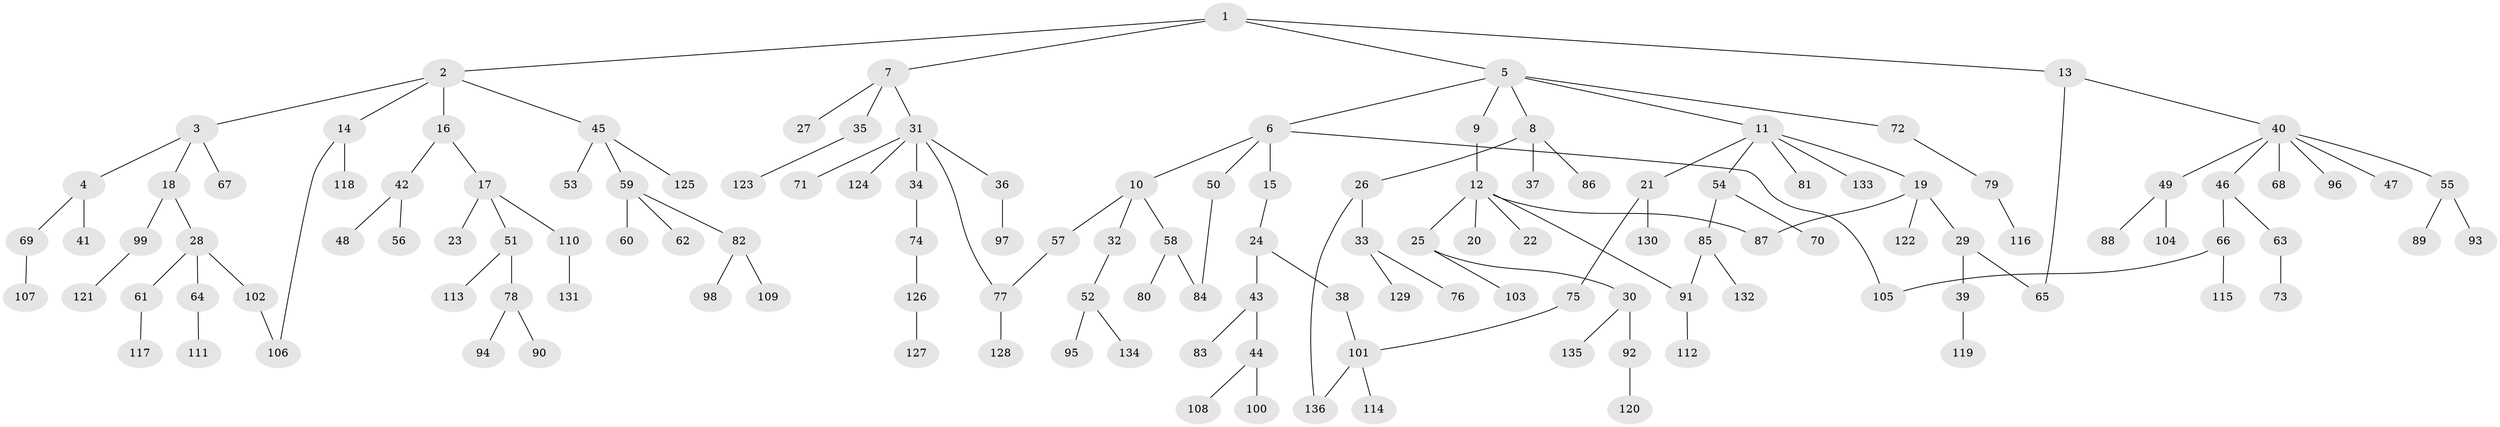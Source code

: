 // coarse degree distribution, {5: 0.05154639175257732, 3: 0.08247422680412371, 9: 0.010309278350515464, 8: 0.010309278350515464, 6: 0.020618556701030927, 4: 0.09278350515463918, 2: 0.25773195876288657, 1: 0.4742268041237113}
// Generated by graph-tools (version 1.1) at 2025/41/03/06/25 10:41:27]
// undirected, 136 vertices, 144 edges
graph export_dot {
graph [start="1"]
  node [color=gray90,style=filled];
  1;
  2;
  3;
  4;
  5;
  6;
  7;
  8;
  9;
  10;
  11;
  12;
  13;
  14;
  15;
  16;
  17;
  18;
  19;
  20;
  21;
  22;
  23;
  24;
  25;
  26;
  27;
  28;
  29;
  30;
  31;
  32;
  33;
  34;
  35;
  36;
  37;
  38;
  39;
  40;
  41;
  42;
  43;
  44;
  45;
  46;
  47;
  48;
  49;
  50;
  51;
  52;
  53;
  54;
  55;
  56;
  57;
  58;
  59;
  60;
  61;
  62;
  63;
  64;
  65;
  66;
  67;
  68;
  69;
  70;
  71;
  72;
  73;
  74;
  75;
  76;
  77;
  78;
  79;
  80;
  81;
  82;
  83;
  84;
  85;
  86;
  87;
  88;
  89;
  90;
  91;
  92;
  93;
  94;
  95;
  96;
  97;
  98;
  99;
  100;
  101;
  102;
  103;
  104;
  105;
  106;
  107;
  108;
  109;
  110;
  111;
  112;
  113;
  114;
  115;
  116;
  117;
  118;
  119;
  120;
  121;
  122;
  123;
  124;
  125;
  126;
  127;
  128;
  129;
  130;
  131;
  132;
  133;
  134;
  135;
  136;
  1 -- 2;
  1 -- 5;
  1 -- 7;
  1 -- 13;
  2 -- 3;
  2 -- 14;
  2 -- 16;
  2 -- 45;
  3 -- 4;
  3 -- 18;
  3 -- 67;
  4 -- 41;
  4 -- 69;
  5 -- 6;
  5 -- 8;
  5 -- 9;
  5 -- 11;
  5 -- 72;
  6 -- 10;
  6 -- 15;
  6 -- 50;
  6 -- 105;
  7 -- 27;
  7 -- 31;
  7 -- 35;
  8 -- 26;
  8 -- 37;
  8 -- 86;
  9 -- 12;
  10 -- 32;
  10 -- 57;
  10 -- 58;
  11 -- 19;
  11 -- 21;
  11 -- 54;
  11 -- 81;
  11 -- 133;
  12 -- 20;
  12 -- 22;
  12 -- 25;
  12 -- 91;
  12 -- 87;
  13 -- 40;
  13 -- 65;
  14 -- 118;
  14 -- 106;
  15 -- 24;
  16 -- 17;
  16 -- 42;
  17 -- 23;
  17 -- 51;
  17 -- 110;
  18 -- 28;
  18 -- 99;
  19 -- 29;
  19 -- 87;
  19 -- 122;
  21 -- 75;
  21 -- 130;
  24 -- 38;
  24 -- 43;
  25 -- 30;
  25 -- 103;
  26 -- 33;
  26 -- 136;
  28 -- 61;
  28 -- 64;
  28 -- 102;
  29 -- 39;
  29 -- 65;
  30 -- 92;
  30 -- 135;
  31 -- 34;
  31 -- 36;
  31 -- 71;
  31 -- 77;
  31 -- 124;
  32 -- 52;
  33 -- 76;
  33 -- 129;
  34 -- 74;
  35 -- 123;
  36 -- 97;
  38 -- 101;
  39 -- 119;
  40 -- 46;
  40 -- 47;
  40 -- 49;
  40 -- 55;
  40 -- 68;
  40 -- 96;
  42 -- 48;
  42 -- 56;
  43 -- 44;
  43 -- 83;
  44 -- 100;
  44 -- 108;
  45 -- 53;
  45 -- 59;
  45 -- 125;
  46 -- 63;
  46 -- 66;
  49 -- 88;
  49 -- 104;
  50 -- 84;
  51 -- 78;
  51 -- 113;
  52 -- 95;
  52 -- 134;
  54 -- 70;
  54 -- 85;
  55 -- 89;
  55 -- 93;
  57 -- 77;
  58 -- 80;
  58 -- 84;
  59 -- 60;
  59 -- 62;
  59 -- 82;
  61 -- 117;
  63 -- 73;
  64 -- 111;
  66 -- 115;
  66 -- 105;
  69 -- 107;
  72 -- 79;
  74 -- 126;
  75 -- 101;
  77 -- 128;
  78 -- 90;
  78 -- 94;
  79 -- 116;
  82 -- 98;
  82 -- 109;
  85 -- 132;
  85 -- 91;
  91 -- 112;
  92 -- 120;
  99 -- 121;
  101 -- 114;
  101 -- 136;
  102 -- 106;
  110 -- 131;
  126 -- 127;
}

